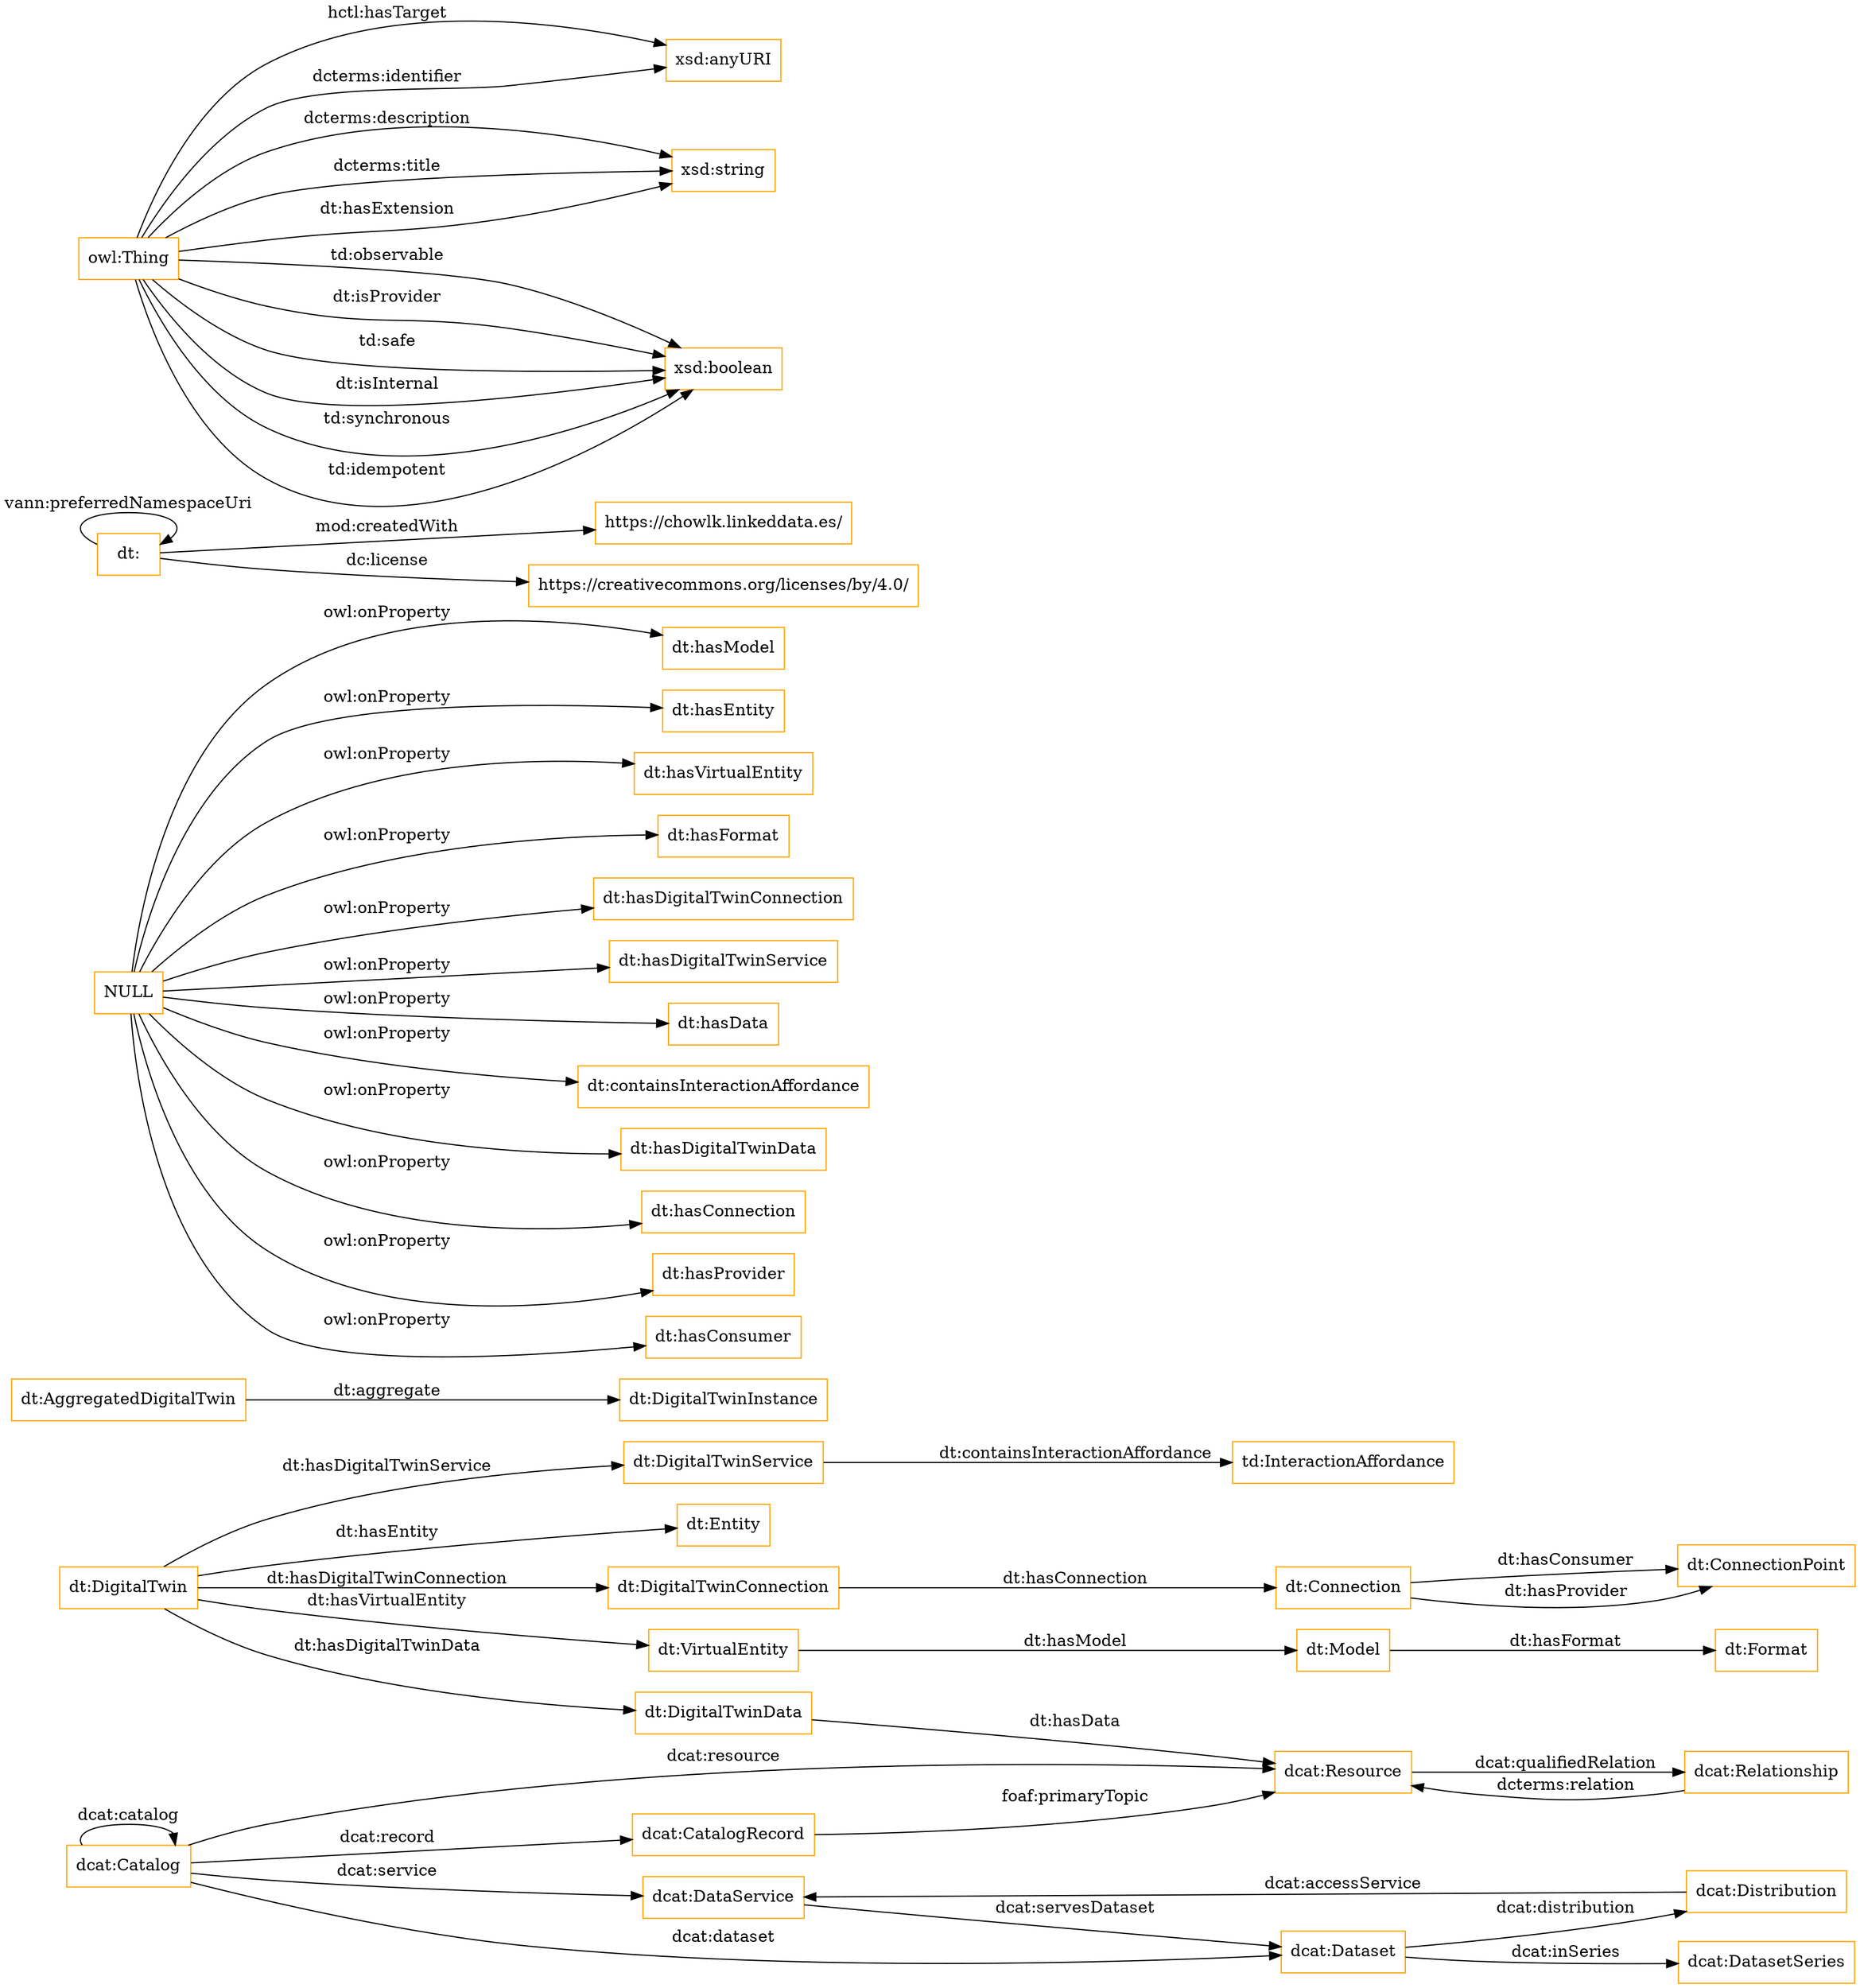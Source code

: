 digraph ar2dtool_diagram { 
rankdir=LR;
size="1501"
node [shape = rectangle, color="orange"]; "dt:DigitalTwin" "dcat:Distribution" "dt:VirtualEntity" "dcat:DataService" "dt:DigitalTwinData" "dcat:Resource" "dcat:Catalog" "dt:AggregatedDigitalTwin" "dt:ConnectionPoint" "td:InteractionAffordance" "dt:Connection" "dcat:DatasetSeries" "dt:Entity" "dt:Model" "dt:DigitalTwinService" "dcat:Relationship" "dt:DigitalTwinInstance" "dt:DigitalTwinConnection" "dcat:Dataset" "dt:Format" "dcat:CatalogRecord" ; /*classes style*/
	"NULL" -> "dt:hasModel" [ label = "owl:onProperty" ];
	"NULL" -> "dt:hasEntity" [ label = "owl:onProperty" ];
	"NULL" -> "dt:hasVirtualEntity" [ label = "owl:onProperty" ];
	"NULL" -> "dt:hasFormat" [ label = "owl:onProperty" ];
	"NULL" -> "dt:hasDigitalTwinConnection" [ label = "owl:onProperty" ];
	"NULL" -> "dt:hasDigitalTwinService" [ label = "owl:onProperty" ];
	"NULL" -> "dt:hasData" [ label = "owl:onProperty" ];
	"NULL" -> "dt:containsInteractionAffordance" [ label = "owl:onProperty" ];
	"NULL" -> "dt:hasDigitalTwinData" [ label = "owl:onProperty" ];
	"NULL" -> "dt:hasConnection" [ label = "owl:onProperty" ];
	"NULL" -> "dt:hasProvider" [ label = "owl:onProperty" ];
	"NULL" -> "dt:hasConsumer" [ label = "owl:onProperty" ];
	"dt:" -> "dt:" [ label = "vann:preferredNamespaceUri" ];
	"dt:" -> "https://chowlk.linkeddata.es/" [ label = "mod:createdWith" ];
	"dt:" -> "https://creativecommons.org/licenses/by/4.0/" [ label = "dc:license" ];
	"owl:Thing" -> "xsd:anyURI" [ label = "hctl:hasTarget" ];
	"dcat:Catalog" -> "dcat:Resource" [ label = "dcat:resource" ];
	"dt:AggregatedDigitalTwin" -> "dt:DigitalTwinInstance" [ label = "dt:aggregate" ];
	"owl:Thing" -> "xsd:string" [ label = "dcterms:description" ];
	"dt:DigitalTwin" -> "dt:Entity" [ label = "dt:hasEntity" ];
	"dt:DigitalTwin" -> "dt:DigitalTwinService" [ label = "dt:hasDigitalTwinService" ];
	"dt:Connection" -> "dt:ConnectionPoint" [ label = "dt:hasConsumer" ];
	"dt:DigitalTwinConnection" -> "dt:Connection" [ label = "dt:hasConnection" ];
	"dcat:Distribution" -> "dcat:DataService" [ label = "dcat:accessService" ];
	"dcat:Catalog" -> "dcat:CatalogRecord" [ label = "dcat:record" ];
	"dcat:Resource" -> "dcat:Relationship" [ label = "dcat:qualifiedRelation" ];
	"dcat:CatalogRecord" -> "dcat:Resource" [ label = "foaf:primaryTopic" ];
	"dcat:Catalog" -> "dcat:Dataset" [ label = "dcat:dataset" ];
	"owl:Thing" -> "xsd:boolean" [ label = "td:observable" ];
	"dcat:DataService" -> "dcat:Dataset" [ label = "dcat:servesDataset" ];
	"dt:DigitalTwinService" -> "td:InteractionAffordance" [ label = "dt:containsInteractionAffordance" ];
	"owl:Thing" -> "xsd:boolean" [ label = "dt:isProvider" ];
	"dcat:Catalog" -> "dcat:DataService" [ label = "dcat:service" ];
	"dt:Model" -> "dt:Format" [ label = "dt:hasFormat" ];
	"owl:Thing" -> "xsd:anyURI" [ label = "dcterms:identifier" ];
	"dt:DigitalTwin" -> "dt:DigitalTwinData" [ label = "dt:hasDigitalTwinData" ];
	"dcat:Catalog" -> "dcat:Catalog" [ label = "dcat:catalog" ];
	"dcat:Relationship" -> "dcat:Resource" [ label = "dcterms:relation" ];
	"dt:DigitalTwin" -> "dt:VirtualEntity" [ label = "dt:hasVirtualEntity" ];
	"owl:Thing" -> "xsd:boolean" [ label = "td:safe" ];
	"dt:VirtualEntity" -> "dt:Model" [ label = "dt:hasModel" ];
	"dt:DigitalTwinData" -> "dcat:Resource" [ label = "dt:hasData" ];
	"owl:Thing" -> "xsd:boolean" [ label = "dt:isInternal" ];
	"dcat:Dataset" -> "dcat:Distribution" [ label = "dcat:distribution" ];
	"dcat:Dataset" -> "dcat:DatasetSeries" [ label = "dcat:inSeries" ];
	"dt:Connection" -> "dt:ConnectionPoint" [ label = "dt:hasProvider" ];
	"dt:DigitalTwin" -> "dt:DigitalTwinConnection" [ label = "dt:hasDigitalTwinConnection" ];
	"owl:Thing" -> "xsd:string" [ label = "dcterms:title" ];
	"owl:Thing" -> "xsd:boolean" [ label = "td:synchronous" ];
	"owl:Thing" -> "xsd:boolean" [ label = "td:idempotent" ];
	"owl:Thing" -> "xsd:string" [ label = "dt:hasExtension" ];

}
